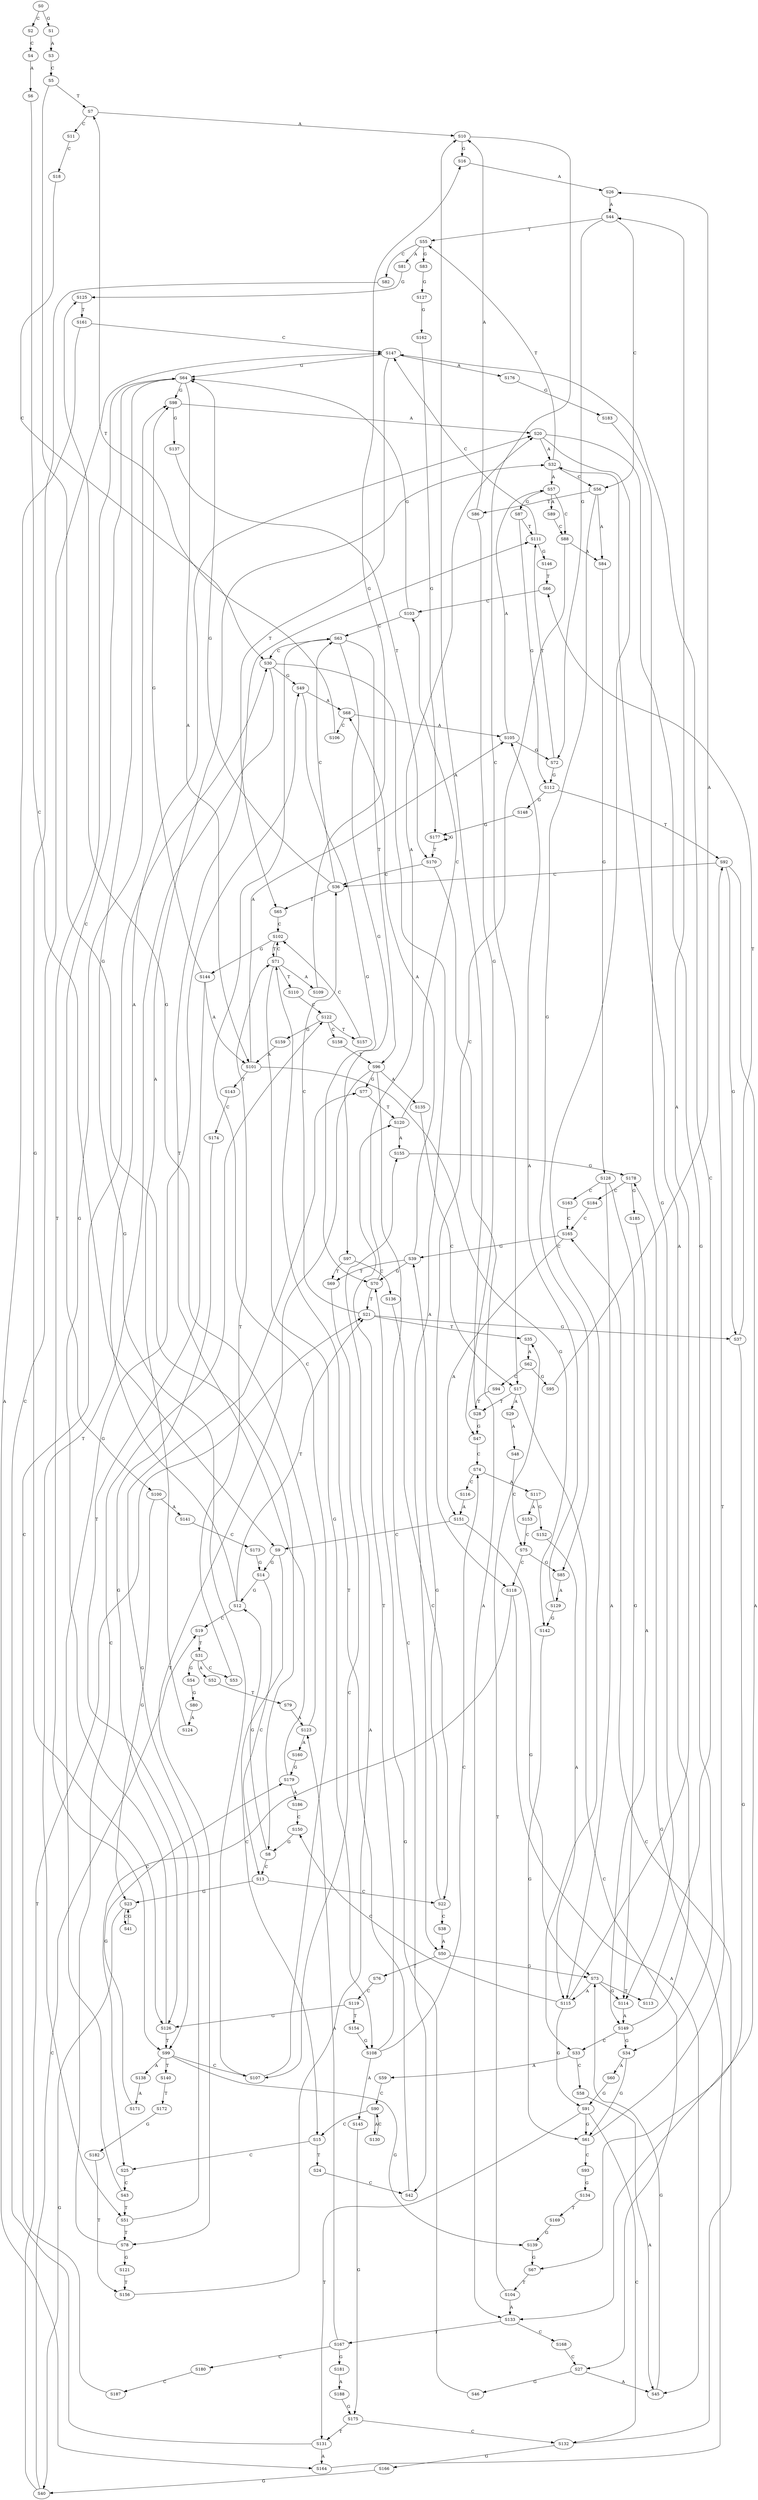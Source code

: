strict digraph  {
	S0 -> S1 [ label = G ];
	S0 -> S2 [ label = C ];
	S1 -> S3 [ label = A ];
	S2 -> S4 [ label = C ];
	S3 -> S5 [ label = C ];
	S4 -> S6 [ label = A ];
	S5 -> S7 [ label = T ];
	S5 -> S8 [ label = G ];
	S6 -> S9 [ label = C ];
	S7 -> S10 [ label = A ];
	S7 -> S11 [ label = C ];
	S8 -> S12 [ label = G ];
	S8 -> S13 [ label = C ];
	S9 -> S14 [ label = G ];
	S9 -> S15 [ label = C ];
	S10 -> S16 [ label = G ];
	S10 -> S17 [ label = C ];
	S11 -> S18 [ label = C ];
	S12 -> S19 [ label = C ];
	S12 -> S20 [ label = A ];
	S12 -> S21 [ label = T ];
	S13 -> S22 [ label = C ];
	S13 -> S23 [ label = G ];
	S14 -> S12 [ label = G ];
	S14 -> S13 [ label = C ];
	S15 -> S24 [ label = T ];
	S15 -> S25 [ label = C ];
	S16 -> S26 [ label = A ];
	S17 -> S27 [ label = C ];
	S17 -> S28 [ label = T ];
	S17 -> S29 [ label = A ];
	S18 -> S30 [ label = C ];
	S19 -> S31 [ label = T ];
	S20 -> S32 [ label = A ];
	S20 -> S33 [ label = C ];
	S20 -> S34 [ label = G ];
	S21 -> S35 [ label = T ];
	S21 -> S36 [ label = C ];
	S21 -> S37 [ label = G ];
	S22 -> S38 [ label = C ];
	S22 -> S39 [ label = G ];
	S23 -> S40 [ label = G ];
	S23 -> S41 [ label = C ];
	S24 -> S42 [ label = C ];
	S25 -> S43 [ label = C ];
	S26 -> S44 [ label = A ];
	S27 -> S45 [ label = A ];
	S27 -> S46 [ label = G ];
	S28 -> S10 [ label = A ];
	S28 -> S47 [ label = G ];
	S29 -> S48 [ label = A ];
	S30 -> S49 [ label = G ];
	S30 -> S50 [ label = A ];
	S30 -> S51 [ label = T ];
	S31 -> S52 [ label = A ];
	S31 -> S53 [ label = C ];
	S31 -> S54 [ label = G ];
	S32 -> S55 [ label = T ];
	S32 -> S56 [ label = C ];
	S32 -> S57 [ label = A ];
	S33 -> S58 [ label = C ];
	S33 -> S59 [ label = A ];
	S34 -> S60 [ label = A ];
	S34 -> S61 [ label = G ];
	S35 -> S62 [ label = A ];
	S36 -> S63 [ label = C ];
	S36 -> S64 [ label = G ];
	S36 -> S65 [ label = T ];
	S37 -> S66 [ label = T ];
	S37 -> S67 [ label = G ];
	S38 -> S50 [ label = A ];
	S39 -> S68 [ label = A ];
	S39 -> S69 [ label = T ];
	S39 -> S70 [ label = G ];
	S40 -> S19 [ label = C ];
	S40 -> S21 [ label = T ];
	S41 -> S23 [ label = G ];
	S42 -> S71 [ label = T ];
	S43 -> S49 [ label = G ];
	S43 -> S51 [ label = T ];
	S44 -> S55 [ label = T ];
	S44 -> S56 [ label = C ];
	S44 -> S72 [ label = G ];
	S45 -> S73 [ label = G ];
	S46 -> S70 [ label = G ];
	S47 -> S74 [ label = C ];
	S48 -> S75 [ label = C ];
	S49 -> S68 [ label = A ];
	S49 -> S70 [ label = G ];
	S50 -> S76 [ label = T ];
	S50 -> S73 [ label = G ];
	S51 -> S77 [ label = G ];
	S51 -> S78 [ label = T ];
	S52 -> S79 [ label = T ];
	S53 -> S71 [ label = T ];
	S54 -> S80 [ label = G ];
	S55 -> S81 [ label = A ];
	S55 -> S82 [ label = C ];
	S55 -> S83 [ label = G ];
	S56 -> S84 [ label = A ];
	S56 -> S85 [ label = G ];
	S56 -> S86 [ label = T ];
	S57 -> S87 [ label = G ];
	S57 -> S88 [ label = C ];
	S57 -> S89 [ label = A ];
	S58 -> S45 [ label = A ];
	S59 -> S90 [ label = C ];
	S60 -> S91 [ label = G ];
	S61 -> S92 [ label = T ];
	S61 -> S93 [ label = C ];
	S62 -> S94 [ label = C ];
	S62 -> S95 [ label = G ];
	S63 -> S96 [ label = T ];
	S63 -> S30 [ label = C ];
	S63 -> S97 [ label = G ];
	S64 -> S98 [ label = G ];
	S64 -> S99 [ label = T ];
	S64 -> S100 [ label = C ];
	S64 -> S101 [ label = A ];
	S65 -> S102 [ label = C ];
	S66 -> S103 [ label = C ];
	S67 -> S104 [ label = T ];
	S68 -> S105 [ label = A ];
	S68 -> S106 [ label = C ];
	S69 -> S107 [ label = C ];
	S70 -> S20 [ label = A ];
	S70 -> S21 [ label = T ];
	S71 -> S108 [ label = G ];
	S71 -> S102 [ label = C ];
	S71 -> S109 [ label = A ];
	S71 -> S110 [ label = T ];
	S72 -> S111 [ label = T ];
	S72 -> S112 [ label = G ];
	S73 -> S113 [ label = T ];
	S73 -> S114 [ label = G ];
	S73 -> S115 [ label = A ];
	S74 -> S116 [ label = C ];
	S74 -> S117 [ label = A ];
	S75 -> S118 [ label = C ];
	S75 -> S85 [ label = G ];
	S76 -> S119 [ label = C ];
	S77 -> S120 [ label = T ];
	S78 -> S121 [ label = G ];
	S78 -> S122 [ label = C ];
	S79 -> S123 [ label = A ];
	S80 -> S124 [ label = A ];
	S81 -> S125 [ label = G ];
	S82 -> S126 [ label = G ];
	S83 -> S127 [ label = G ];
	S84 -> S128 [ label = G ];
	S85 -> S129 [ label = A ];
	S86 -> S47 [ label = G ];
	S86 -> S10 [ label = A ];
	S87 -> S111 [ label = T ];
	S87 -> S112 [ label = G ];
	S88 -> S118 [ label = C ];
	S88 -> S84 [ label = A ];
	S89 -> S88 [ label = C ];
	S90 -> S15 [ label = C ];
	S90 -> S130 [ label = A ];
	S91 -> S131 [ label = T ];
	S91 -> S132 [ label = C ];
	S91 -> S61 [ label = G ];
	S92 -> S37 [ label = G ];
	S92 -> S36 [ label = C ];
	S92 -> S133 [ label = A ];
	S93 -> S134 [ label = G ];
	S94 -> S28 [ label = T ];
	S95 -> S26 [ label = A ];
	S96 -> S135 [ label = A ];
	S96 -> S42 [ label = C ];
	S96 -> S78 [ label = T ];
	S96 -> S77 [ label = G ];
	S97 -> S136 [ label = C ];
	S97 -> S69 [ label = T ];
	S98 -> S20 [ label = A ];
	S98 -> S137 [ label = G ];
	S99 -> S107 [ label = C ];
	S99 -> S138 [ label = A ];
	S99 -> S139 [ label = G ];
	S99 -> S140 [ label = T ];
	S100 -> S23 [ label = G ];
	S100 -> S141 [ label = A ];
	S101 -> S105 [ label = A ];
	S101 -> S142 [ label = G ];
	S101 -> S143 [ label = T ];
	S102 -> S71 [ label = T ];
	S102 -> S144 [ label = G ];
	S103 -> S64 [ label = G ];
	S103 -> S63 [ label = C ];
	S104 -> S133 [ label = A ];
	S104 -> S35 [ label = T ];
	S105 -> S57 [ label = A ];
	S105 -> S72 [ label = G ];
	S106 -> S7 [ label = T ];
	S107 -> S64 [ label = G ];
	S107 -> S63 [ label = C ];
	S108 -> S145 [ label = A ];
	S108 -> S74 [ label = C ];
	S108 -> S120 [ label = T ];
	S109 -> S16 [ label = G ];
	S110 -> S122 [ label = C ];
	S111 -> S146 [ label = G ];
	S111 -> S147 [ label = C ];
	S112 -> S148 [ label = G ];
	S112 -> S92 [ label = T ];
	S113 -> S147 [ label = C ];
	S114 -> S149 [ label = A ];
	S115 -> S150 [ label = C ];
	S115 -> S91 [ label = G ];
	S115 -> S44 [ label = A ];
	S116 -> S151 [ label = A ];
	S117 -> S152 [ label = G ];
	S117 -> S153 [ label = A ];
	S118 -> S25 [ label = C ];
	S118 -> S45 [ label = A ];
	S119 -> S154 [ label = T ];
	S119 -> S126 [ label = G ];
	S120 -> S155 [ label = A ];
	S120 -> S103 [ label = C ];
	S121 -> S156 [ label = T ];
	S122 -> S157 [ label = T ];
	S122 -> S158 [ label = C ];
	S122 -> S159 [ label = G ];
	S123 -> S125 [ label = G ];
	S123 -> S160 [ label = A ];
	S124 -> S32 [ label = A ];
	S125 -> S161 [ label = T ];
	S126 -> S98 [ label = G ];
	S126 -> S99 [ label = T ];
	S127 -> S162 [ label = G ];
	S128 -> S114 [ label = G ];
	S128 -> S163 [ label = C ];
	S128 -> S115 [ label = A ];
	S129 -> S142 [ label = G ];
	S129 -> S105 [ label = A ];
	S130 -> S90 [ label = C ];
	S131 -> S164 [ label = A ];
	S131 -> S147 [ label = C ];
	S132 -> S165 [ label = C ];
	S132 -> S166 [ label = G ];
	S133 -> S167 [ label = T ];
	S133 -> S168 [ label = C ];
	S134 -> S169 [ label = T ];
	S135 -> S17 [ label = C ];
	S136 -> S22 [ label = C ];
	S137 -> S170 [ label = T ];
	S138 -> S171 [ label = A ];
	S139 -> S67 [ label = G ];
	S140 -> S172 [ label = T ];
	S141 -> S173 [ label = C ];
	S142 -> S61 [ label = G ];
	S143 -> S174 [ label = C ];
	S144 -> S101 [ label = A ];
	S144 -> S98 [ label = G ];
	S144 -> S99 [ label = T ];
	S145 -> S175 [ label = G ];
	S146 -> S66 [ label = T ];
	S147 -> S65 [ label = T ];
	S147 -> S64 [ label = G ];
	S147 -> S176 [ label = A ];
	S148 -> S177 [ label = G ];
	S149 -> S32 [ label = A ];
	S149 -> S33 [ label = C ];
	S149 -> S34 [ label = G ];
	S150 -> S8 [ label = G ];
	S151 -> S73 [ label = G ];
	S151 -> S9 [ label = C ];
	S152 -> S115 [ label = A ];
	S153 -> S75 [ label = C ];
	S154 -> S108 [ label = G ];
	S155 -> S178 [ label = G ];
	S156 -> S155 [ label = A ];
	S157 -> S102 [ label = C ];
	S158 -> S96 [ label = T ];
	S159 -> S101 [ label = A ];
	S160 -> S179 [ label = G ];
	S161 -> S147 [ label = C ];
	S161 -> S164 [ label = A ];
	S162 -> S177 [ label = G ];
	S163 -> S165 [ label = C ];
	S164 -> S178 [ label = G ];
	S165 -> S39 [ label = G ];
	S165 -> S151 [ label = A ];
	S166 -> S40 [ label = G ];
	S167 -> S180 [ label = C ];
	S167 -> S181 [ label = G ];
	S167 -> S123 [ label = A ];
	S168 -> S27 [ label = C ];
	S169 -> S139 [ label = G ];
	S170 -> S133 [ label = A ];
	S170 -> S36 [ label = C ];
	S171 -> S179 [ label = G ];
	S172 -> S182 [ label = G ];
	S173 -> S14 [ label = G ];
	S174 -> S126 [ label = G ];
	S175 -> S131 [ label = T ];
	S175 -> S132 [ label = C ];
	S176 -> S183 [ label = G ];
	S177 -> S170 [ label = T ];
	S177 -> S177 [ label = G ];
	S178 -> S184 [ label = C ];
	S178 -> S185 [ label = G ];
	S179 -> S186 [ label = A ];
	S179 -> S111 [ label = T ];
	S180 -> S187 [ label = C ];
	S181 -> S188 [ label = A ];
	S182 -> S156 [ label = T ];
	S183 -> S114 [ label = G ];
	S184 -> S165 [ label = C ];
	S185 -> S149 [ label = A ];
	S186 -> S150 [ label = C ];
	S187 -> S30 [ label = C ];
	S188 -> S175 [ label = G ];
}
